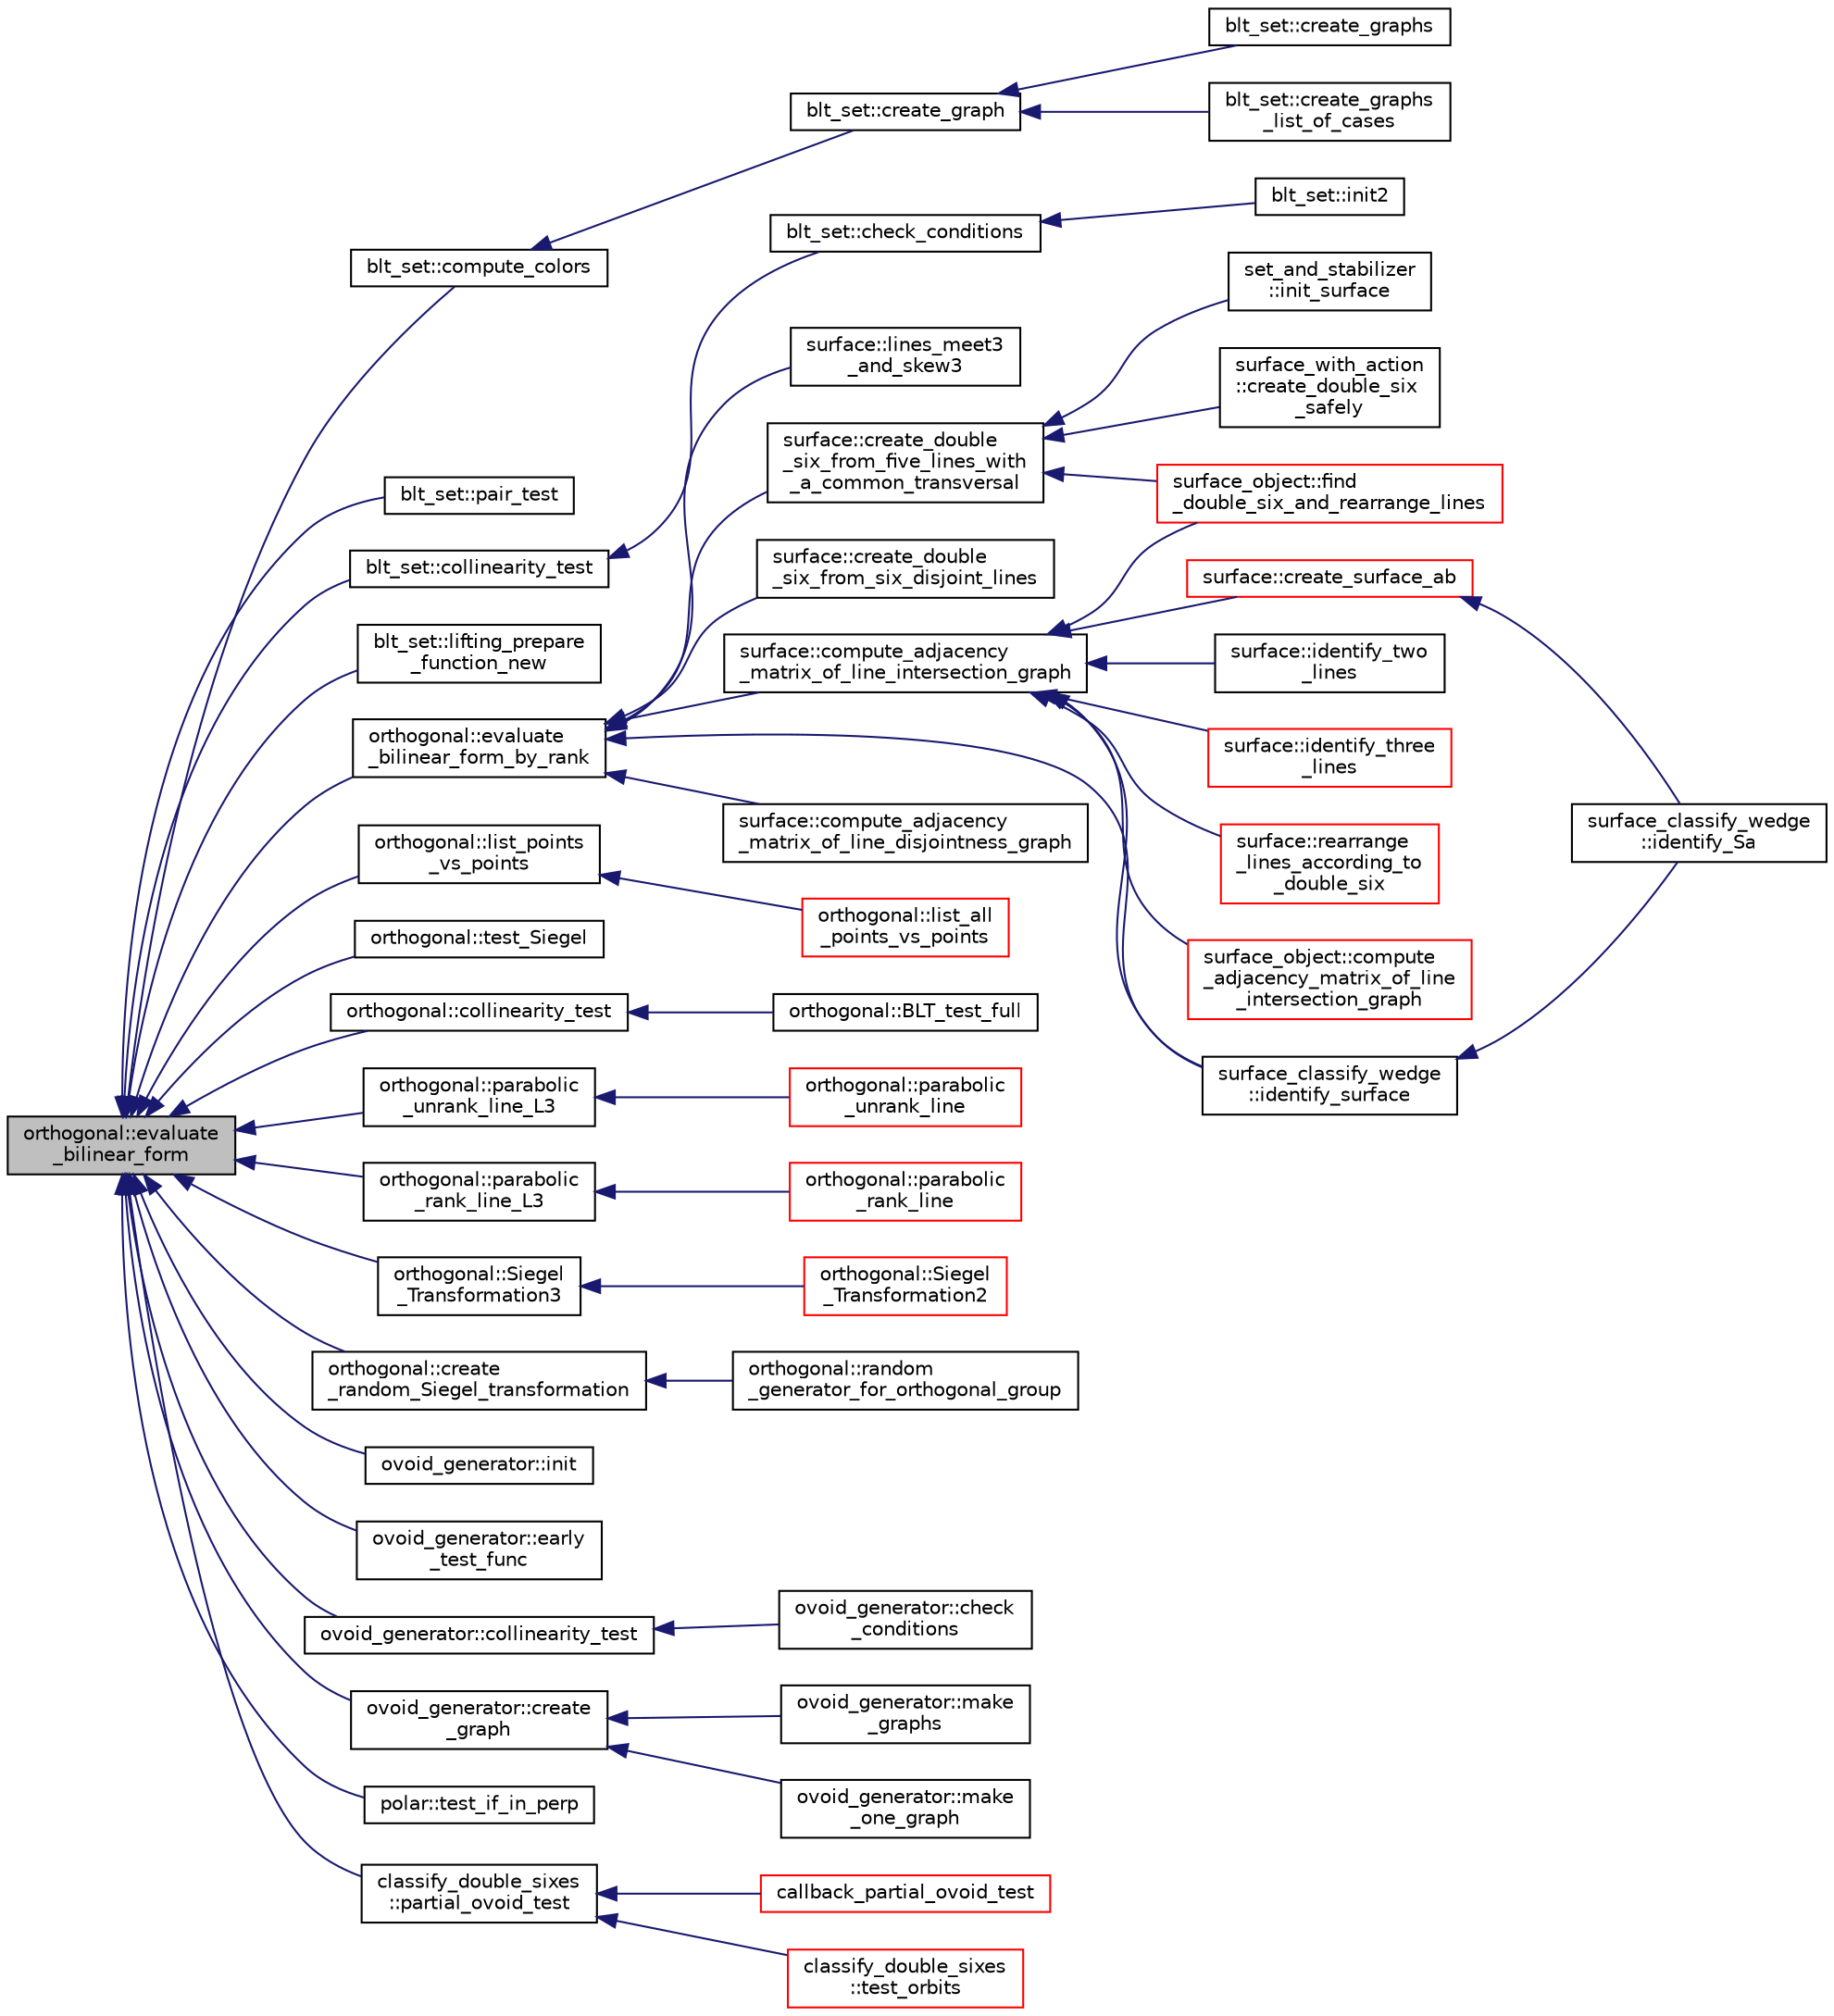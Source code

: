 digraph "orthogonal::evaluate_bilinear_form"
{
  edge [fontname="Helvetica",fontsize="10",labelfontname="Helvetica",labelfontsize="10"];
  node [fontname="Helvetica",fontsize="10",shape=record];
  rankdir="LR";
  Node3046 [label="orthogonal::evaluate\l_bilinear_form",height=0.2,width=0.4,color="black", fillcolor="grey75", style="filled", fontcolor="black"];
  Node3046 -> Node3047 [dir="back",color="midnightblue",fontsize="10",style="solid",fontname="Helvetica"];
  Node3047 [label="blt_set::compute_colors",height=0.2,width=0.4,color="black", fillcolor="white", style="filled",URL="$d1/d3d/classblt__set.html#a6629b3a1a50c0f2736034abaea6f7d63"];
  Node3047 -> Node3048 [dir="back",color="midnightblue",fontsize="10",style="solid",fontname="Helvetica"];
  Node3048 [label="blt_set::create_graph",height=0.2,width=0.4,color="black", fillcolor="white", style="filled",URL="$d1/d3d/classblt__set.html#ae92249ece99ffbc92e93e49cd5d5dccf"];
  Node3048 -> Node3049 [dir="back",color="midnightblue",fontsize="10",style="solid",fontname="Helvetica"];
  Node3049 [label="blt_set::create_graphs",height=0.2,width=0.4,color="black", fillcolor="white", style="filled",URL="$d1/d3d/classblt__set.html#a3f1d4a8ed15875c47b327949f26a4533"];
  Node3048 -> Node3050 [dir="back",color="midnightblue",fontsize="10",style="solid",fontname="Helvetica"];
  Node3050 [label="blt_set::create_graphs\l_list_of_cases",height=0.2,width=0.4,color="black", fillcolor="white", style="filled",URL="$d1/d3d/classblt__set.html#a91ad531d4154bd887182dbd6121476f3"];
  Node3046 -> Node3051 [dir="back",color="midnightblue",fontsize="10",style="solid",fontname="Helvetica"];
  Node3051 [label="blt_set::pair_test",height=0.2,width=0.4,color="black", fillcolor="white", style="filled",URL="$d1/d3d/classblt__set.html#a010e746fd6fc5a539cec27bced4ff477"];
  Node3046 -> Node3052 [dir="back",color="midnightblue",fontsize="10",style="solid",fontname="Helvetica"];
  Node3052 [label="blt_set::collinearity_test",height=0.2,width=0.4,color="black", fillcolor="white", style="filled",URL="$d1/d3d/classblt__set.html#a6031271267004d6f16cb6b59f9c31ec2"];
  Node3052 -> Node3053 [dir="back",color="midnightblue",fontsize="10",style="solid",fontname="Helvetica"];
  Node3053 [label="blt_set::check_conditions",height=0.2,width=0.4,color="black", fillcolor="white", style="filled",URL="$d1/d3d/classblt__set.html#ad51895e1ed3f1541ed735bc06befd9c1"];
  Node3053 -> Node3054 [dir="back",color="midnightblue",fontsize="10",style="solid",fontname="Helvetica"];
  Node3054 [label="blt_set::init2",height=0.2,width=0.4,color="black", fillcolor="white", style="filled",URL="$d1/d3d/classblt__set.html#a3f1204faeab71c253039beffa3e6ee76"];
  Node3046 -> Node3055 [dir="back",color="midnightblue",fontsize="10",style="solid",fontname="Helvetica"];
  Node3055 [label="blt_set::lifting_prepare\l_function_new",height=0.2,width=0.4,color="black", fillcolor="white", style="filled",URL="$d1/d3d/classblt__set.html#a1314b7c0a3b78ba54c0f61a397d8afce"];
  Node3046 -> Node3056 [dir="back",color="midnightblue",fontsize="10",style="solid",fontname="Helvetica"];
  Node3056 [label="orthogonal::evaluate\l_bilinear_form_by_rank",height=0.2,width=0.4,color="black", fillcolor="white", style="filled",URL="$d7/daa/classorthogonal.html#ab4f6117f55f6fbd0fb2bd8b4c8d981bf"];
  Node3056 -> Node3057 [dir="back",color="midnightblue",fontsize="10",style="solid",fontname="Helvetica"];
  Node3057 [label="surface::lines_meet3\l_and_skew3",height=0.2,width=0.4,color="black", fillcolor="white", style="filled",URL="$d5/d88/classsurface.html#af87ed9d20b980a89342f20c206ae5790"];
  Node3056 -> Node3058 [dir="back",color="midnightblue",fontsize="10",style="solid",fontname="Helvetica"];
  Node3058 [label="surface::create_double\l_six_from_five_lines_with\l_a_common_transversal",height=0.2,width=0.4,color="black", fillcolor="white", style="filled",URL="$d5/d88/classsurface.html#a6d8fafa386893521305e016011d55673"];
  Node3058 -> Node3059 [dir="back",color="midnightblue",fontsize="10",style="solid",fontname="Helvetica"];
  Node3059 [label="surface_object::find\l_double_six_and_rearrange_lines",height=0.2,width=0.4,color="red", fillcolor="white", style="filled",URL="$df/df8/classsurface__object.html#aa2fc4ff039e9f3a5ac29718e29b6b90c"];
  Node3058 -> Node3071 [dir="back",color="midnightblue",fontsize="10",style="solid",fontname="Helvetica"];
  Node3071 [label="set_and_stabilizer\l::init_surface",height=0.2,width=0.4,color="black", fillcolor="white", style="filled",URL="$de/df6/classset__and__stabilizer.html#aac2cff4e770a86c6d40e55478e33b6b5"];
  Node3058 -> Node3072 [dir="back",color="midnightblue",fontsize="10",style="solid",fontname="Helvetica"];
  Node3072 [label="surface_with_action\l::create_double_six\l_safely",height=0.2,width=0.4,color="black", fillcolor="white", style="filled",URL="$d8/df9/classsurface__with__action.html#a5d151dc90786f5466eb08dc1e2939170"];
  Node3056 -> Node3073 [dir="back",color="midnightblue",fontsize="10",style="solid",fontname="Helvetica"];
  Node3073 [label="surface::create_double\l_six_from_six_disjoint_lines",height=0.2,width=0.4,color="black", fillcolor="white", style="filled",URL="$d5/d88/classsurface.html#a4c44f0a33d709edee71537547880dd87"];
  Node3056 -> Node3074 [dir="back",color="midnightblue",fontsize="10",style="solid",fontname="Helvetica"];
  Node3074 [label="surface::compute_adjacency\l_matrix_of_line_intersection_graph",height=0.2,width=0.4,color="black", fillcolor="white", style="filled",URL="$d5/d88/classsurface.html#ac5787faa49029a5d56971271bb59f9f1"];
  Node3074 -> Node3075 [dir="back",color="midnightblue",fontsize="10",style="solid",fontname="Helvetica"];
  Node3075 [label="surface::create_surface_ab",height=0.2,width=0.4,color="red", fillcolor="white", style="filled",URL="$d5/d88/classsurface.html#a9e0834d9fd3ea14957df1944ac40c847"];
  Node3075 -> Node3080 [dir="back",color="midnightblue",fontsize="10",style="solid",fontname="Helvetica"];
  Node3080 [label="surface_classify_wedge\l::identify_Sa",height=0.2,width=0.4,color="black", fillcolor="white", style="filled",URL="$d7/d5c/classsurface__classify__wedge.html#a8fdc22ea1850bd4da28ace84adb055a6"];
  Node3074 -> Node3081 [dir="back",color="midnightblue",fontsize="10",style="solid",fontname="Helvetica"];
  Node3081 [label="surface::identify_two\l_lines",height=0.2,width=0.4,color="black", fillcolor="white", style="filled",URL="$d5/d88/classsurface.html#a1417ffd697aae87bf0301d8bbe475dfd"];
  Node3074 -> Node3082 [dir="back",color="midnightblue",fontsize="10",style="solid",fontname="Helvetica"];
  Node3082 [label="surface::identify_three\l_lines",height=0.2,width=0.4,color="red", fillcolor="white", style="filled",URL="$d5/d88/classsurface.html#a0fcc6b1b40c0be423e45efbef7ee52c6"];
  Node3074 -> Node3085 [dir="back",color="midnightblue",fontsize="10",style="solid",fontname="Helvetica"];
  Node3085 [label="surface::rearrange\l_lines_according_to\l_double_six",height=0.2,width=0.4,color="red", fillcolor="white", style="filled",URL="$d5/d88/classsurface.html#a8deb9b16536ddcc8646ef71151c5319b"];
  Node3074 -> Node3059 [dir="back",color="midnightblue",fontsize="10",style="solid",fontname="Helvetica"];
  Node3074 -> Node3086 [dir="back",color="midnightblue",fontsize="10",style="solid",fontname="Helvetica"];
  Node3086 [label="surface_object::compute\l_adjacency_matrix_of_line\l_intersection_graph",height=0.2,width=0.4,color="red", fillcolor="white", style="filled",URL="$df/df8/classsurface__object.html#aeef0d278d1d82c7af525add5ae85d713"];
  Node3074 -> Node3087 [dir="back",color="midnightblue",fontsize="10",style="solid",fontname="Helvetica"];
  Node3087 [label="surface_classify_wedge\l::identify_surface",height=0.2,width=0.4,color="black", fillcolor="white", style="filled",URL="$d7/d5c/classsurface__classify__wedge.html#a0ee820a0324434792bd5362b4606de80"];
  Node3087 -> Node3080 [dir="back",color="midnightblue",fontsize="10",style="solid",fontname="Helvetica"];
  Node3056 -> Node3088 [dir="back",color="midnightblue",fontsize="10",style="solid",fontname="Helvetica"];
  Node3088 [label="surface::compute_adjacency\l_matrix_of_line_disjointness_graph",height=0.2,width=0.4,color="black", fillcolor="white", style="filled",URL="$d5/d88/classsurface.html#ae647f9893e4d2161281845529e7bb0f5"];
  Node3056 -> Node3087 [dir="back",color="midnightblue",fontsize="10",style="solid",fontname="Helvetica"];
  Node3046 -> Node3089 [dir="back",color="midnightblue",fontsize="10",style="solid",fontname="Helvetica"];
  Node3089 [label="orthogonal::list_points\l_vs_points",height=0.2,width=0.4,color="black", fillcolor="white", style="filled",URL="$d7/daa/classorthogonal.html#a80258158dfa1470b42e9036b07c7dfbb"];
  Node3089 -> Node3090 [dir="back",color="midnightblue",fontsize="10",style="solid",fontname="Helvetica"];
  Node3090 [label="orthogonal::list_all\l_points_vs_points",height=0.2,width=0.4,color="red", fillcolor="white", style="filled",URL="$d7/daa/classorthogonal.html#aa896de1a55608e15b02df00777ac7ccb"];
  Node3046 -> Node3096 [dir="back",color="midnightblue",fontsize="10",style="solid",fontname="Helvetica"];
  Node3096 [label="orthogonal::test_Siegel",height=0.2,width=0.4,color="black", fillcolor="white", style="filled",URL="$d7/daa/classorthogonal.html#ad6d248c572d92abe41416065addd4a69"];
  Node3046 -> Node3097 [dir="back",color="midnightblue",fontsize="10",style="solid",fontname="Helvetica"];
  Node3097 [label="orthogonal::collinearity_test",height=0.2,width=0.4,color="black", fillcolor="white", style="filled",URL="$d7/daa/classorthogonal.html#a36b9dba38fbbecaedbf32ee298aafa32"];
  Node3097 -> Node3098 [dir="back",color="midnightblue",fontsize="10",style="solid",fontname="Helvetica"];
  Node3098 [label="orthogonal::BLT_test_full",height=0.2,width=0.4,color="black", fillcolor="white", style="filled",URL="$d7/daa/classorthogonal.html#ab4c41d4de00851e2edc32108f30a9520"];
  Node3046 -> Node3099 [dir="back",color="midnightblue",fontsize="10",style="solid",fontname="Helvetica"];
  Node3099 [label="orthogonal::parabolic\l_unrank_line_L3",height=0.2,width=0.4,color="black", fillcolor="white", style="filled",URL="$d7/daa/classorthogonal.html#ae1edfba289a03ed4d383514c2b0dc4b7"];
  Node3099 -> Node3100 [dir="back",color="midnightblue",fontsize="10",style="solid",fontname="Helvetica"];
  Node3100 [label="orthogonal::parabolic\l_unrank_line",height=0.2,width=0.4,color="red", fillcolor="white", style="filled",URL="$d7/daa/classorthogonal.html#a449cc51a62e11b8699befe951b0f8a4c"];
  Node3046 -> Node3361 [dir="back",color="midnightblue",fontsize="10",style="solid",fontname="Helvetica"];
  Node3361 [label="orthogonal::parabolic\l_rank_line_L3",height=0.2,width=0.4,color="black", fillcolor="white", style="filled",URL="$d7/daa/classorthogonal.html#afea1a02e2b439b28127cfa2a782da8c9"];
  Node3361 -> Node3362 [dir="back",color="midnightblue",fontsize="10",style="solid",fontname="Helvetica"];
  Node3362 [label="orthogonal::parabolic\l_rank_line",height=0.2,width=0.4,color="red", fillcolor="white", style="filled",URL="$d7/daa/classorthogonal.html#a7df334ceca90bc5b90c56354dbaf45c9"];
  Node3046 -> Node3387 [dir="back",color="midnightblue",fontsize="10",style="solid",fontname="Helvetica"];
  Node3387 [label="orthogonal::Siegel\l_Transformation3",height=0.2,width=0.4,color="black", fillcolor="white", style="filled",URL="$d7/daa/classorthogonal.html#ac9129abf3f825e8c7d5591d1ba116ac7"];
  Node3387 -> Node3388 [dir="back",color="midnightblue",fontsize="10",style="solid",fontname="Helvetica"];
  Node3388 [label="orthogonal::Siegel\l_Transformation2",height=0.2,width=0.4,color="red", fillcolor="white", style="filled",URL="$d7/daa/classorthogonal.html#aaf1945ebd71495f1b362e5091d4b30ec"];
  Node3046 -> Node3408 [dir="back",color="midnightblue",fontsize="10",style="solid",fontname="Helvetica"];
  Node3408 [label="orthogonal::create\l_random_Siegel_transformation",height=0.2,width=0.4,color="black", fillcolor="white", style="filled",URL="$d7/daa/classorthogonal.html#ad691ec706194282d2954a5edaca883cf"];
  Node3408 -> Node3409 [dir="back",color="midnightblue",fontsize="10",style="solid",fontname="Helvetica"];
  Node3409 [label="orthogonal::random\l_generator_for_orthogonal_group",height=0.2,width=0.4,color="black", fillcolor="white", style="filled",URL="$d7/daa/classorthogonal.html#a380946c3af4d3d83118c409a7aecfe3d"];
  Node3046 -> Node3354 [dir="back",color="midnightblue",fontsize="10",style="solid",fontname="Helvetica"];
  Node3354 [label="ovoid_generator::init",height=0.2,width=0.4,color="black", fillcolor="white", style="filled",URL="$d3/daf/classovoid__generator.html#a44d90a4751554076f432f35089a964c2"];
  Node3046 -> Node3410 [dir="back",color="midnightblue",fontsize="10",style="solid",fontname="Helvetica"];
  Node3410 [label="ovoid_generator::early\l_test_func",height=0.2,width=0.4,color="black", fillcolor="white", style="filled",URL="$d3/daf/classovoid__generator.html#a06cd2b374b0d5de8cddc2f0143930f8d"];
  Node3046 -> Node3411 [dir="back",color="midnightblue",fontsize="10",style="solid",fontname="Helvetica"];
  Node3411 [label="ovoid_generator::collinearity_test",height=0.2,width=0.4,color="black", fillcolor="white", style="filled",URL="$d3/daf/classovoid__generator.html#ae2779df2b3b46df65bc89b774ed37d9a"];
  Node3411 -> Node3412 [dir="back",color="midnightblue",fontsize="10",style="solid",fontname="Helvetica"];
  Node3412 [label="ovoid_generator::check\l_conditions",height=0.2,width=0.4,color="black", fillcolor="white", style="filled",URL="$d3/daf/classovoid__generator.html#a6238427dcb098555e2067902ffde98f9"];
  Node3046 -> Node3413 [dir="back",color="midnightblue",fontsize="10",style="solid",fontname="Helvetica"];
  Node3413 [label="ovoid_generator::create\l_graph",height=0.2,width=0.4,color="black", fillcolor="white", style="filled",URL="$d3/daf/classovoid__generator.html#a7c2583a76698e979ed9e74d110114652"];
  Node3413 -> Node3414 [dir="back",color="midnightblue",fontsize="10",style="solid",fontname="Helvetica"];
  Node3414 [label="ovoid_generator::make\l_graphs",height=0.2,width=0.4,color="black", fillcolor="white", style="filled",URL="$d3/daf/classovoid__generator.html#ad231178badc9e58ed4a0d61f6f7adabc"];
  Node3413 -> Node3415 [dir="back",color="midnightblue",fontsize="10",style="solid",fontname="Helvetica"];
  Node3415 [label="ovoid_generator::make\l_one_graph",height=0.2,width=0.4,color="black", fillcolor="white", style="filled",URL="$d3/daf/classovoid__generator.html#a2954bc30f73d246408d8907307e18a42"];
  Node3046 -> Node3416 [dir="back",color="midnightblue",fontsize="10",style="solid",fontname="Helvetica"];
  Node3416 [label="polar::test_if_in_perp",height=0.2,width=0.4,color="black", fillcolor="white", style="filled",URL="$da/d1c/classpolar.html#a6e400ec31bb2c7ab36b3b19da84139a8"];
  Node3046 -> Node3110 [dir="back",color="midnightblue",fontsize="10",style="solid",fontname="Helvetica"];
  Node3110 [label="classify_double_sixes\l::partial_ovoid_test",height=0.2,width=0.4,color="black", fillcolor="white", style="filled",URL="$dd/d23/classclassify__double__sixes.html#a9535ae3adb2856d9a819b204b5fcdd51"];
  Node3110 -> Node3111 [dir="back",color="midnightblue",fontsize="10",style="solid",fontname="Helvetica"];
  Node3111 [label="callback_partial_ovoid_test",height=0.2,width=0.4,color="red", fillcolor="white", style="filled",URL="$d5/de0/top__level__global_8_c.html#a727820f93ffbddb54e384905b4661761"];
  Node3110 -> Node3113 [dir="back",color="midnightblue",fontsize="10",style="solid",fontname="Helvetica"];
  Node3113 [label="classify_double_sixes\l::test_orbits",height=0.2,width=0.4,color="red", fillcolor="white", style="filled",URL="$dd/d23/classclassify__double__sixes.html#abbdf82332e2bd681f4afb1b21fa85bed"];
}
